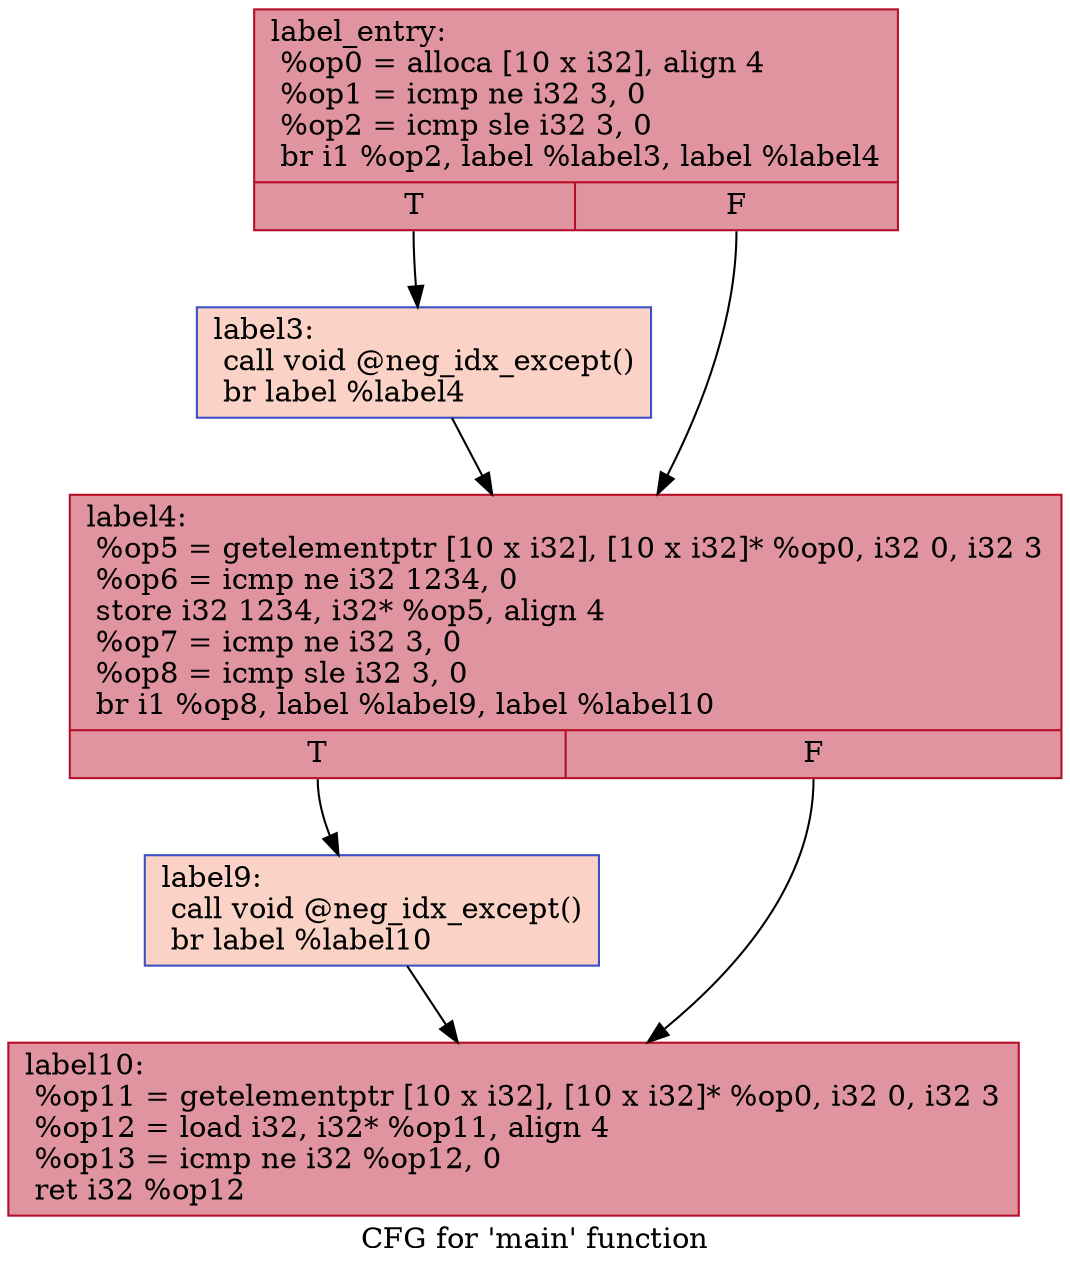 digraph "CFG for 'main' function" {
	label="CFG for 'main' function";

	Node0x13d1660 [shape=record,color="#b70d28ff", style=filled, fillcolor="#b70d2870",label="{label_entry:\l  %op0 = alloca [10 x i32], align 4\l  %op1 = icmp ne i32 3, 0\l  %op2 = icmp sle i32 3, 0\l  br i1 %op2, label %label3, label %label4\l|{<s0>T|<s1>F}}"];
	Node0x13d1660:s0 -> Node0x13d25a0;
	Node0x13d1660:s1 -> Node0x13d2610;
	Node0x13d25a0 [shape=record,color="#3d50c3ff", style=filled, fillcolor="#f59c7d70",label="{label3:                                           \l  call void @neg_idx_except()\l  br label %label4\l}"];
	Node0x13d25a0 -> Node0x13d2610;
	Node0x13d2610 [shape=record,color="#b70d28ff", style=filled, fillcolor="#b70d2870",label="{label4:                                           \l  %op5 = getelementptr [10 x i32], [10 x i32]* %op0, i32 0, i32 3\l  %op6 = icmp ne i32 1234, 0\l  store i32 1234, i32* %op5, align 4\l  %op7 = icmp ne i32 3, 0\l  %op8 = icmp sle i32 3, 0\l  br i1 %op8, label %label9, label %label10\l|{<s0>T|<s1>F}}"];
	Node0x13d2610:s0 -> Node0x13d2c80;
	Node0x13d2610:s1 -> Node0x13d2cf0;
	Node0x13d2c80 [shape=record,color="#3d50c3ff", style=filled, fillcolor="#f59c7d70",label="{label9:                                           \l  call void @neg_idx_except()\l  br label %label10\l}"];
	Node0x13d2c80 -> Node0x13d2cf0;
	Node0x13d2cf0 [shape=record,color="#b70d28ff", style=filled, fillcolor="#b70d2870",label="{label10:                                          \l  %op11 = getelementptr [10 x i32], [10 x i32]* %op0, i32 0, i32 3\l  %op12 = load i32, i32* %op11, align 4\l  %op13 = icmp ne i32 %op12, 0\l  ret i32 %op12\l}"];
}
